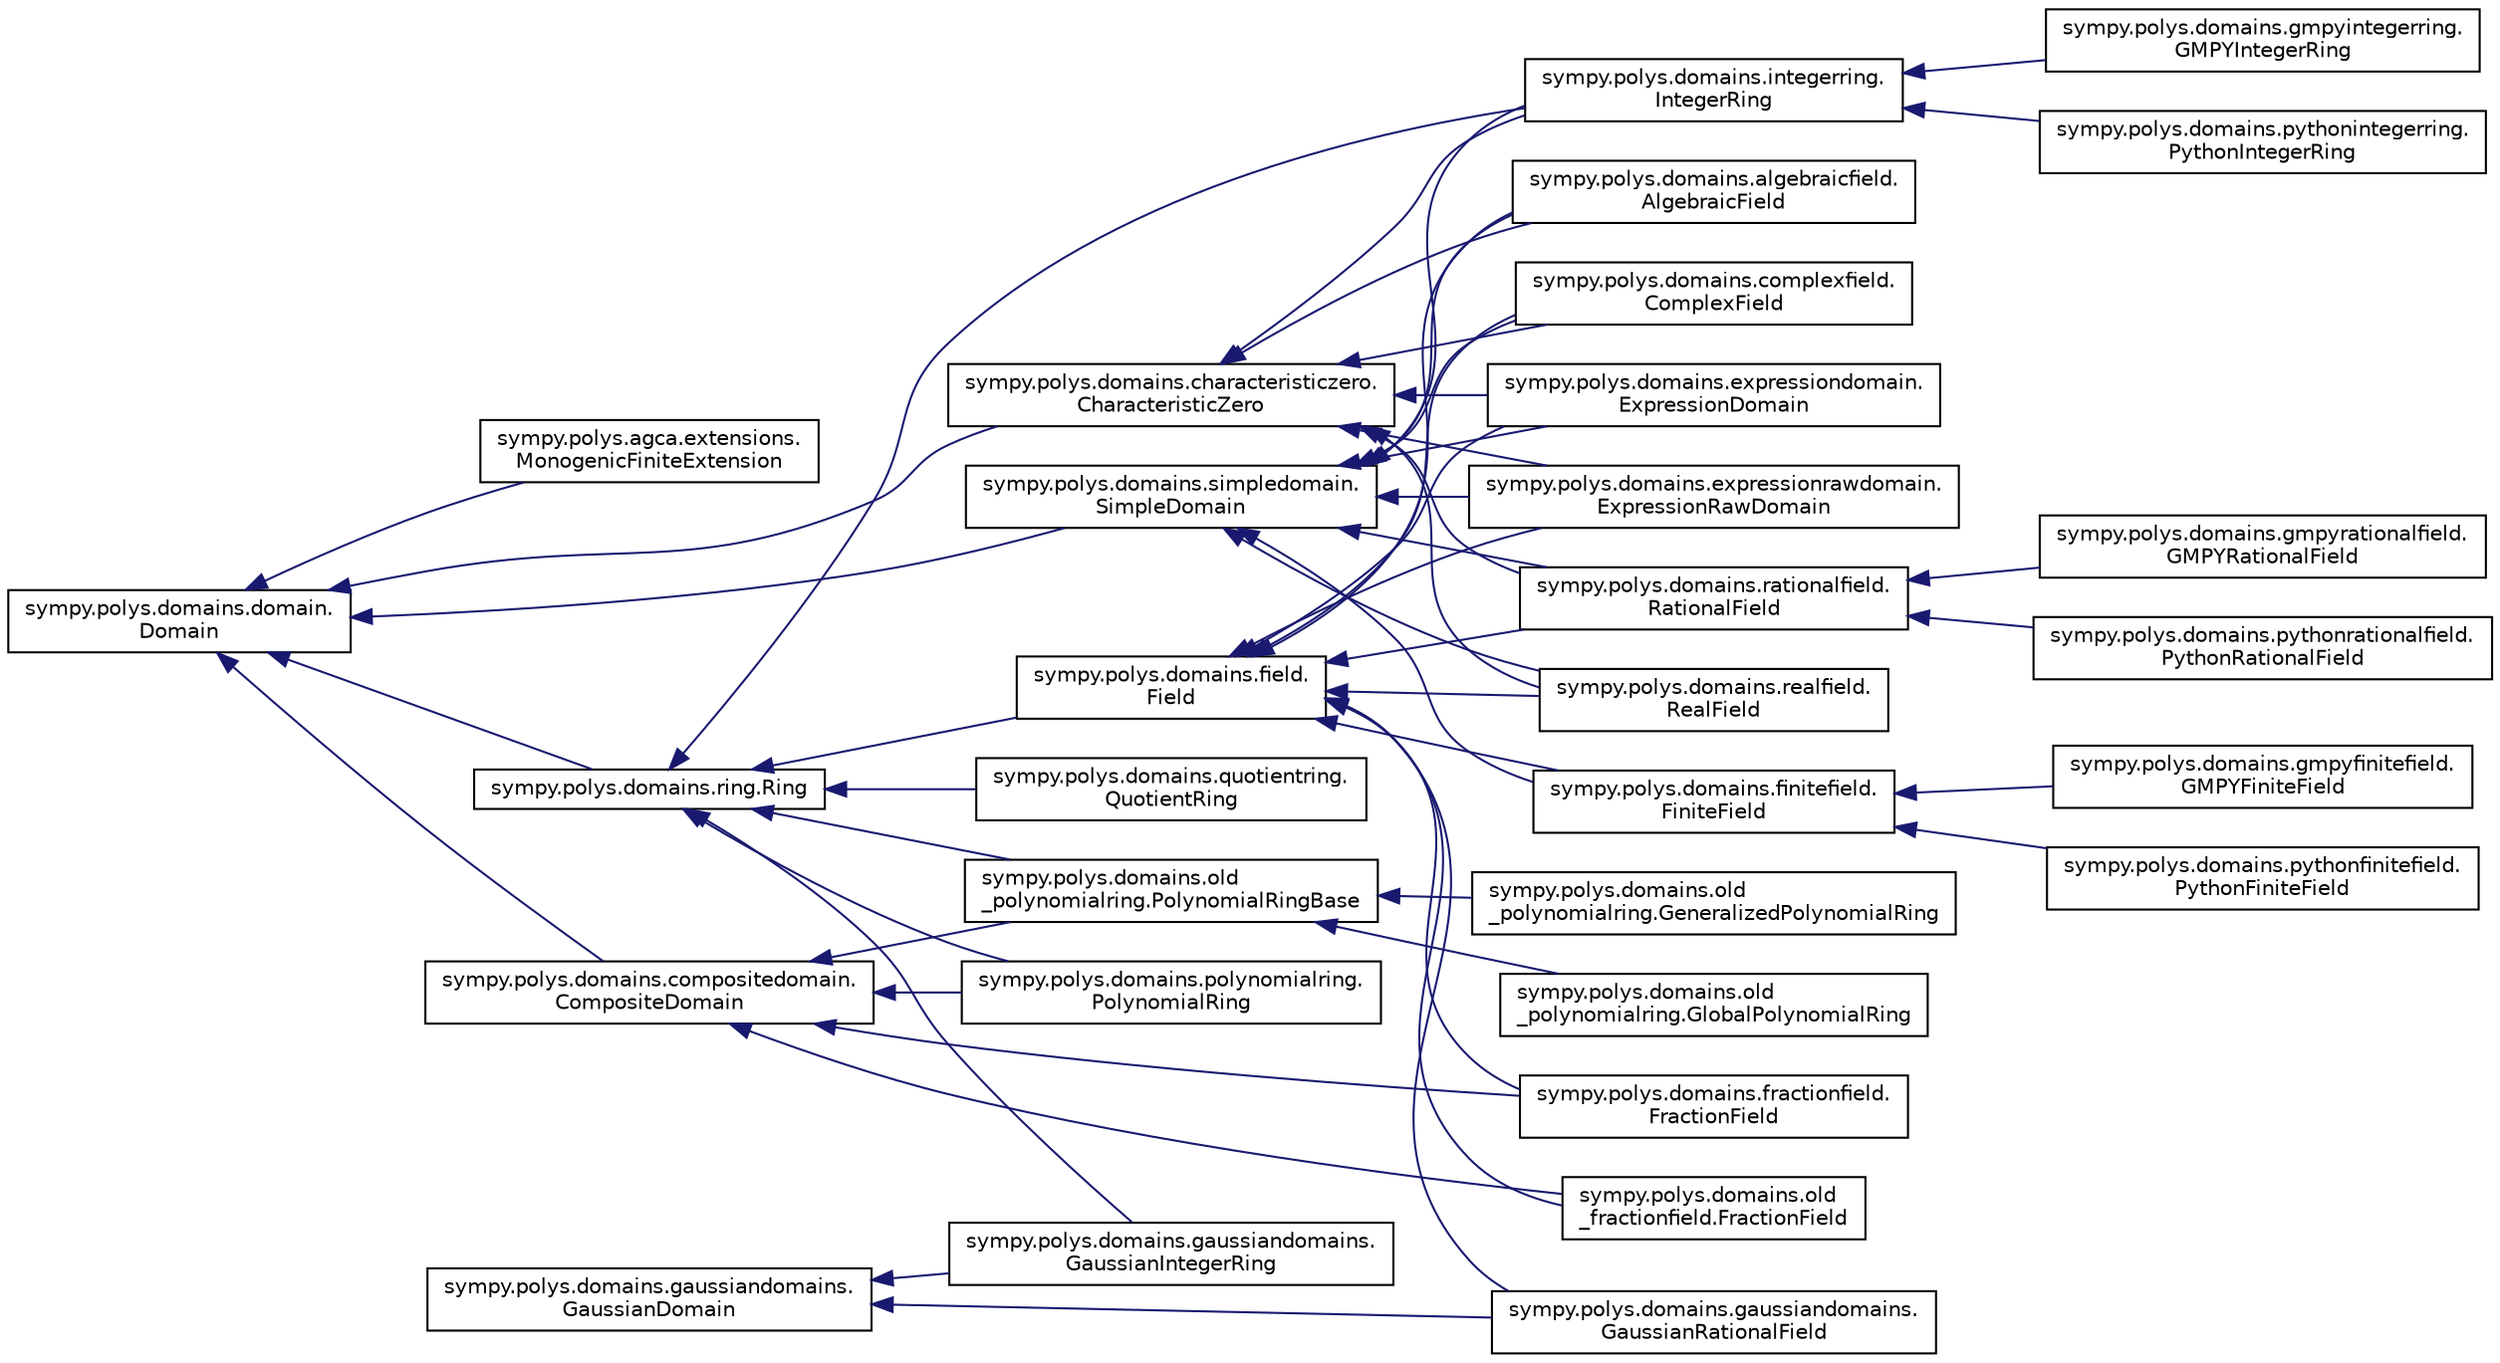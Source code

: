 digraph "Graphical Class Hierarchy"
{
 // LATEX_PDF_SIZE
  edge [fontname="Helvetica",fontsize="10",labelfontname="Helvetica",labelfontsize="10"];
  node [fontname="Helvetica",fontsize="10",shape=record];
  rankdir="LR";
  Node0 [label="sympy.polys.domains.domain.\lDomain",height=0.2,width=0.4,color="black", fillcolor="white", style="filled",URL="$classsympy_1_1polys_1_1domains_1_1domain_1_1Domain.html",tooltip=" "];
  Node0 -> Node1 [dir="back",color="midnightblue",fontsize="10",style="solid",fontname="Helvetica"];
  Node1 [label="sympy.polys.agca.extensions.\lMonogenicFiniteExtension",height=0.2,width=0.4,color="black", fillcolor="white", style="filled",URL="$classsympy_1_1polys_1_1agca_1_1extensions_1_1MonogenicFiniteExtension.html",tooltip=" "];
  Node0 -> Node2 [dir="back",color="midnightblue",fontsize="10",style="solid",fontname="Helvetica"];
  Node2 [label="sympy.polys.domains.characteristiczero.\lCharacteristicZero",height=0.2,width=0.4,color="black", fillcolor="white", style="filled",URL="$classsympy_1_1polys_1_1domains_1_1characteristiczero_1_1CharacteristicZero.html",tooltip=" "];
  Node2 -> Node3 [dir="back",color="midnightblue",fontsize="10",style="solid",fontname="Helvetica"];
  Node3 [label="sympy.polys.domains.algebraicfield.\lAlgebraicField",height=0.2,width=0.4,color="black", fillcolor="white", style="filled",URL="$classsympy_1_1polys_1_1domains_1_1algebraicfield_1_1AlgebraicField.html",tooltip=" "];
  Node2 -> Node4 [dir="back",color="midnightblue",fontsize="10",style="solid",fontname="Helvetica"];
  Node4 [label="sympy.polys.domains.complexfield.\lComplexField",height=0.2,width=0.4,color="black", fillcolor="white", style="filled",URL="$classsympy_1_1polys_1_1domains_1_1complexfield_1_1ComplexField.html",tooltip=" "];
  Node2 -> Node5 [dir="back",color="midnightblue",fontsize="10",style="solid",fontname="Helvetica"];
  Node5 [label="sympy.polys.domains.expressiondomain.\lExpressionDomain",height=0.2,width=0.4,color="black", fillcolor="white", style="filled",URL="$classsympy_1_1polys_1_1domains_1_1expressiondomain_1_1ExpressionDomain.html",tooltip=" "];
  Node2 -> Node6 [dir="back",color="midnightblue",fontsize="10",style="solid",fontname="Helvetica"];
  Node6 [label="sympy.polys.domains.expressionrawdomain.\lExpressionRawDomain",height=0.2,width=0.4,color="black", fillcolor="white", style="filled",URL="$classsympy_1_1polys_1_1domains_1_1expressionrawdomain_1_1ExpressionRawDomain.html",tooltip=" "];
  Node2 -> Node7 [dir="back",color="midnightblue",fontsize="10",style="solid",fontname="Helvetica"];
  Node7 [label="sympy.polys.domains.integerring.\lIntegerRing",height=0.2,width=0.4,color="black", fillcolor="white", style="filled",URL="$classsympy_1_1polys_1_1domains_1_1integerring_1_1IntegerRing.html",tooltip=" "];
  Node7 -> Node8 [dir="back",color="midnightblue",fontsize="10",style="solid",fontname="Helvetica"];
  Node8 [label="sympy.polys.domains.gmpyintegerring.\lGMPYIntegerRing",height=0.2,width=0.4,color="black", fillcolor="white", style="filled",URL="$classsympy_1_1polys_1_1domains_1_1gmpyintegerring_1_1GMPYIntegerRing.html",tooltip=" "];
  Node7 -> Node9 [dir="back",color="midnightblue",fontsize="10",style="solid",fontname="Helvetica"];
  Node9 [label="sympy.polys.domains.pythonintegerring.\lPythonIntegerRing",height=0.2,width=0.4,color="black", fillcolor="white", style="filled",URL="$classsympy_1_1polys_1_1domains_1_1pythonintegerring_1_1PythonIntegerRing.html",tooltip=" "];
  Node2 -> Node10 [dir="back",color="midnightblue",fontsize="10",style="solid",fontname="Helvetica"];
  Node10 [label="sympy.polys.domains.rationalfield.\lRationalField",height=0.2,width=0.4,color="black", fillcolor="white", style="filled",URL="$classsympy_1_1polys_1_1domains_1_1rationalfield_1_1RationalField.html",tooltip=" "];
  Node10 -> Node11 [dir="back",color="midnightblue",fontsize="10",style="solid",fontname="Helvetica"];
  Node11 [label="sympy.polys.domains.gmpyrationalfield.\lGMPYRationalField",height=0.2,width=0.4,color="black", fillcolor="white", style="filled",URL="$classsympy_1_1polys_1_1domains_1_1gmpyrationalfield_1_1GMPYRationalField.html",tooltip=" "];
  Node10 -> Node12 [dir="back",color="midnightblue",fontsize="10",style="solid",fontname="Helvetica"];
  Node12 [label="sympy.polys.domains.pythonrationalfield.\lPythonRationalField",height=0.2,width=0.4,color="black", fillcolor="white", style="filled",URL="$classsympy_1_1polys_1_1domains_1_1pythonrationalfield_1_1PythonRationalField.html",tooltip=" "];
  Node2 -> Node13 [dir="back",color="midnightblue",fontsize="10",style="solid",fontname="Helvetica"];
  Node13 [label="sympy.polys.domains.realfield.\lRealField",height=0.2,width=0.4,color="black", fillcolor="white", style="filled",URL="$classsympy_1_1polys_1_1domains_1_1realfield_1_1RealField.html",tooltip=" "];
  Node0 -> Node14 [dir="back",color="midnightblue",fontsize="10",style="solid",fontname="Helvetica"];
  Node14 [label="sympy.polys.domains.compositedomain.\lCompositeDomain",height=0.2,width=0.4,color="black", fillcolor="white", style="filled",URL="$classsympy_1_1polys_1_1domains_1_1compositedomain_1_1CompositeDomain.html",tooltip=" "];
  Node14 -> Node15 [dir="back",color="midnightblue",fontsize="10",style="solid",fontname="Helvetica"];
  Node15 [label="sympy.polys.domains.fractionfield.\lFractionField",height=0.2,width=0.4,color="black", fillcolor="white", style="filled",URL="$classsympy_1_1polys_1_1domains_1_1fractionfield_1_1FractionField.html",tooltip=" "];
  Node14 -> Node16 [dir="back",color="midnightblue",fontsize="10",style="solid",fontname="Helvetica"];
  Node16 [label="sympy.polys.domains.old\l_fractionfield.FractionField",height=0.2,width=0.4,color="black", fillcolor="white", style="filled",URL="$classsympy_1_1polys_1_1domains_1_1old__fractionfield_1_1FractionField.html",tooltip=" "];
  Node14 -> Node17 [dir="back",color="midnightblue",fontsize="10",style="solid",fontname="Helvetica"];
  Node17 [label="sympy.polys.domains.old\l_polynomialring.PolynomialRingBase",height=0.2,width=0.4,color="black", fillcolor="white", style="filled",URL="$classsympy_1_1polys_1_1domains_1_1old__polynomialring_1_1PolynomialRingBase.html",tooltip=" "];
  Node17 -> Node18 [dir="back",color="midnightblue",fontsize="10",style="solid",fontname="Helvetica"];
  Node18 [label="sympy.polys.domains.old\l_polynomialring.GeneralizedPolynomialRing",height=0.2,width=0.4,color="black", fillcolor="white", style="filled",URL="$classsympy_1_1polys_1_1domains_1_1old__polynomialring_1_1GeneralizedPolynomialRing.html",tooltip=" "];
  Node17 -> Node19 [dir="back",color="midnightblue",fontsize="10",style="solid",fontname="Helvetica"];
  Node19 [label="sympy.polys.domains.old\l_polynomialring.GlobalPolynomialRing",height=0.2,width=0.4,color="black", fillcolor="white", style="filled",URL="$classsympy_1_1polys_1_1domains_1_1old__polynomialring_1_1GlobalPolynomialRing.html",tooltip=" "];
  Node14 -> Node20 [dir="back",color="midnightblue",fontsize="10",style="solid",fontname="Helvetica"];
  Node20 [label="sympy.polys.domains.polynomialring.\lPolynomialRing",height=0.2,width=0.4,color="black", fillcolor="white", style="filled",URL="$classsympy_1_1polys_1_1domains_1_1polynomialring_1_1PolynomialRing.html",tooltip=" "];
  Node0 -> Node21 [dir="back",color="midnightblue",fontsize="10",style="solid",fontname="Helvetica"];
  Node21 [label="sympy.polys.domains.ring.Ring",height=0.2,width=0.4,color="black", fillcolor="white", style="filled",URL="$classsympy_1_1polys_1_1domains_1_1ring_1_1Ring.html",tooltip=" "];
  Node21 -> Node22 [dir="back",color="midnightblue",fontsize="10",style="solid",fontname="Helvetica"];
  Node22 [label="sympy.polys.domains.field.\lField",height=0.2,width=0.4,color="black", fillcolor="white", style="filled",URL="$classsympy_1_1polys_1_1domains_1_1field_1_1Field.html",tooltip=" "];
  Node22 -> Node3 [dir="back",color="midnightblue",fontsize="10",style="solid",fontname="Helvetica"];
  Node22 -> Node4 [dir="back",color="midnightblue",fontsize="10",style="solid",fontname="Helvetica"];
  Node22 -> Node5 [dir="back",color="midnightblue",fontsize="10",style="solid",fontname="Helvetica"];
  Node22 -> Node6 [dir="back",color="midnightblue",fontsize="10",style="solid",fontname="Helvetica"];
  Node22 -> Node23 [dir="back",color="midnightblue",fontsize="10",style="solid",fontname="Helvetica"];
  Node23 [label="sympy.polys.domains.finitefield.\lFiniteField",height=0.2,width=0.4,color="black", fillcolor="white", style="filled",URL="$classsympy_1_1polys_1_1domains_1_1finitefield_1_1FiniteField.html",tooltip=" "];
  Node23 -> Node24 [dir="back",color="midnightblue",fontsize="10",style="solid",fontname="Helvetica"];
  Node24 [label="sympy.polys.domains.gmpyfinitefield.\lGMPYFiniteField",height=0.2,width=0.4,color="black", fillcolor="white", style="filled",URL="$classsympy_1_1polys_1_1domains_1_1gmpyfinitefield_1_1GMPYFiniteField.html",tooltip=" "];
  Node23 -> Node25 [dir="back",color="midnightblue",fontsize="10",style="solid",fontname="Helvetica"];
  Node25 [label="sympy.polys.domains.pythonfinitefield.\lPythonFiniteField",height=0.2,width=0.4,color="black", fillcolor="white", style="filled",URL="$classsympy_1_1polys_1_1domains_1_1pythonfinitefield_1_1PythonFiniteField.html",tooltip=" "];
  Node22 -> Node15 [dir="back",color="midnightblue",fontsize="10",style="solid",fontname="Helvetica"];
  Node22 -> Node26 [dir="back",color="midnightblue",fontsize="10",style="solid",fontname="Helvetica"];
  Node26 [label="sympy.polys.domains.gaussiandomains.\lGaussianRationalField",height=0.2,width=0.4,color="black", fillcolor="white", style="filled",URL="$classsympy_1_1polys_1_1domains_1_1gaussiandomains_1_1GaussianRationalField.html",tooltip=" "];
  Node22 -> Node16 [dir="back",color="midnightblue",fontsize="10",style="solid",fontname="Helvetica"];
  Node22 -> Node10 [dir="back",color="midnightblue",fontsize="10",style="solid",fontname="Helvetica"];
  Node22 -> Node13 [dir="back",color="midnightblue",fontsize="10",style="solid",fontname="Helvetica"];
  Node21 -> Node27 [dir="back",color="midnightblue",fontsize="10",style="solid",fontname="Helvetica"];
  Node27 [label="sympy.polys.domains.gaussiandomains.\lGaussianIntegerRing",height=0.2,width=0.4,color="black", fillcolor="white", style="filled",URL="$classsympy_1_1polys_1_1domains_1_1gaussiandomains_1_1GaussianIntegerRing.html",tooltip=" "];
  Node21 -> Node7 [dir="back",color="midnightblue",fontsize="10",style="solid",fontname="Helvetica"];
  Node21 -> Node17 [dir="back",color="midnightblue",fontsize="10",style="solid",fontname="Helvetica"];
  Node21 -> Node20 [dir="back",color="midnightblue",fontsize="10",style="solid",fontname="Helvetica"];
  Node21 -> Node28 [dir="back",color="midnightblue",fontsize="10",style="solid",fontname="Helvetica"];
  Node28 [label="sympy.polys.domains.quotientring.\lQuotientRing",height=0.2,width=0.4,color="black", fillcolor="white", style="filled",URL="$classsympy_1_1polys_1_1domains_1_1quotientring_1_1QuotientRing.html",tooltip=" "];
  Node0 -> Node29 [dir="back",color="midnightblue",fontsize="10",style="solid",fontname="Helvetica"];
  Node29 [label="sympy.polys.domains.simpledomain.\lSimpleDomain",height=0.2,width=0.4,color="black", fillcolor="white", style="filled",URL="$classsympy_1_1polys_1_1domains_1_1simpledomain_1_1SimpleDomain.html",tooltip=" "];
  Node29 -> Node3 [dir="back",color="midnightblue",fontsize="10",style="solid",fontname="Helvetica"];
  Node29 -> Node4 [dir="back",color="midnightblue",fontsize="10",style="solid",fontname="Helvetica"];
  Node29 -> Node5 [dir="back",color="midnightblue",fontsize="10",style="solid",fontname="Helvetica"];
  Node29 -> Node6 [dir="back",color="midnightblue",fontsize="10",style="solid",fontname="Helvetica"];
  Node29 -> Node23 [dir="back",color="midnightblue",fontsize="10",style="solid",fontname="Helvetica"];
  Node29 -> Node7 [dir="back",color="midnightblue",fontsize="10",style="solid",fontname="Helvetica"];
  Node29 -> Node10 [dir="back",color="midnightblue",fontsize="10",style="solid",fontname="Helvetica"];
  Node29 -> Node13 [dir="back",color="midnightblue",fontsize="10",style="solid",fontname="Helvetica"];
  Node6256 [label="sympy.polys.domains.gaussiandomains.\lGaussianDomain",height=0.2,width=0.4,color="black", fillcolor="white", style="filled",URL="$classsympy_1_1polys_1_1domains_1_1gaussiandomains_1_1GaussianDomain.html",tooltip=" "];
  Node6256 -> Node27 [dir="back",color="midnightblue",fontsize="10",style="solid",fontname="Helvetica"];
  Node6256 -> Node26 [dir="back",color="midnightblue",fontsize="10",style="solid",fontname="Helvetica"];
}
